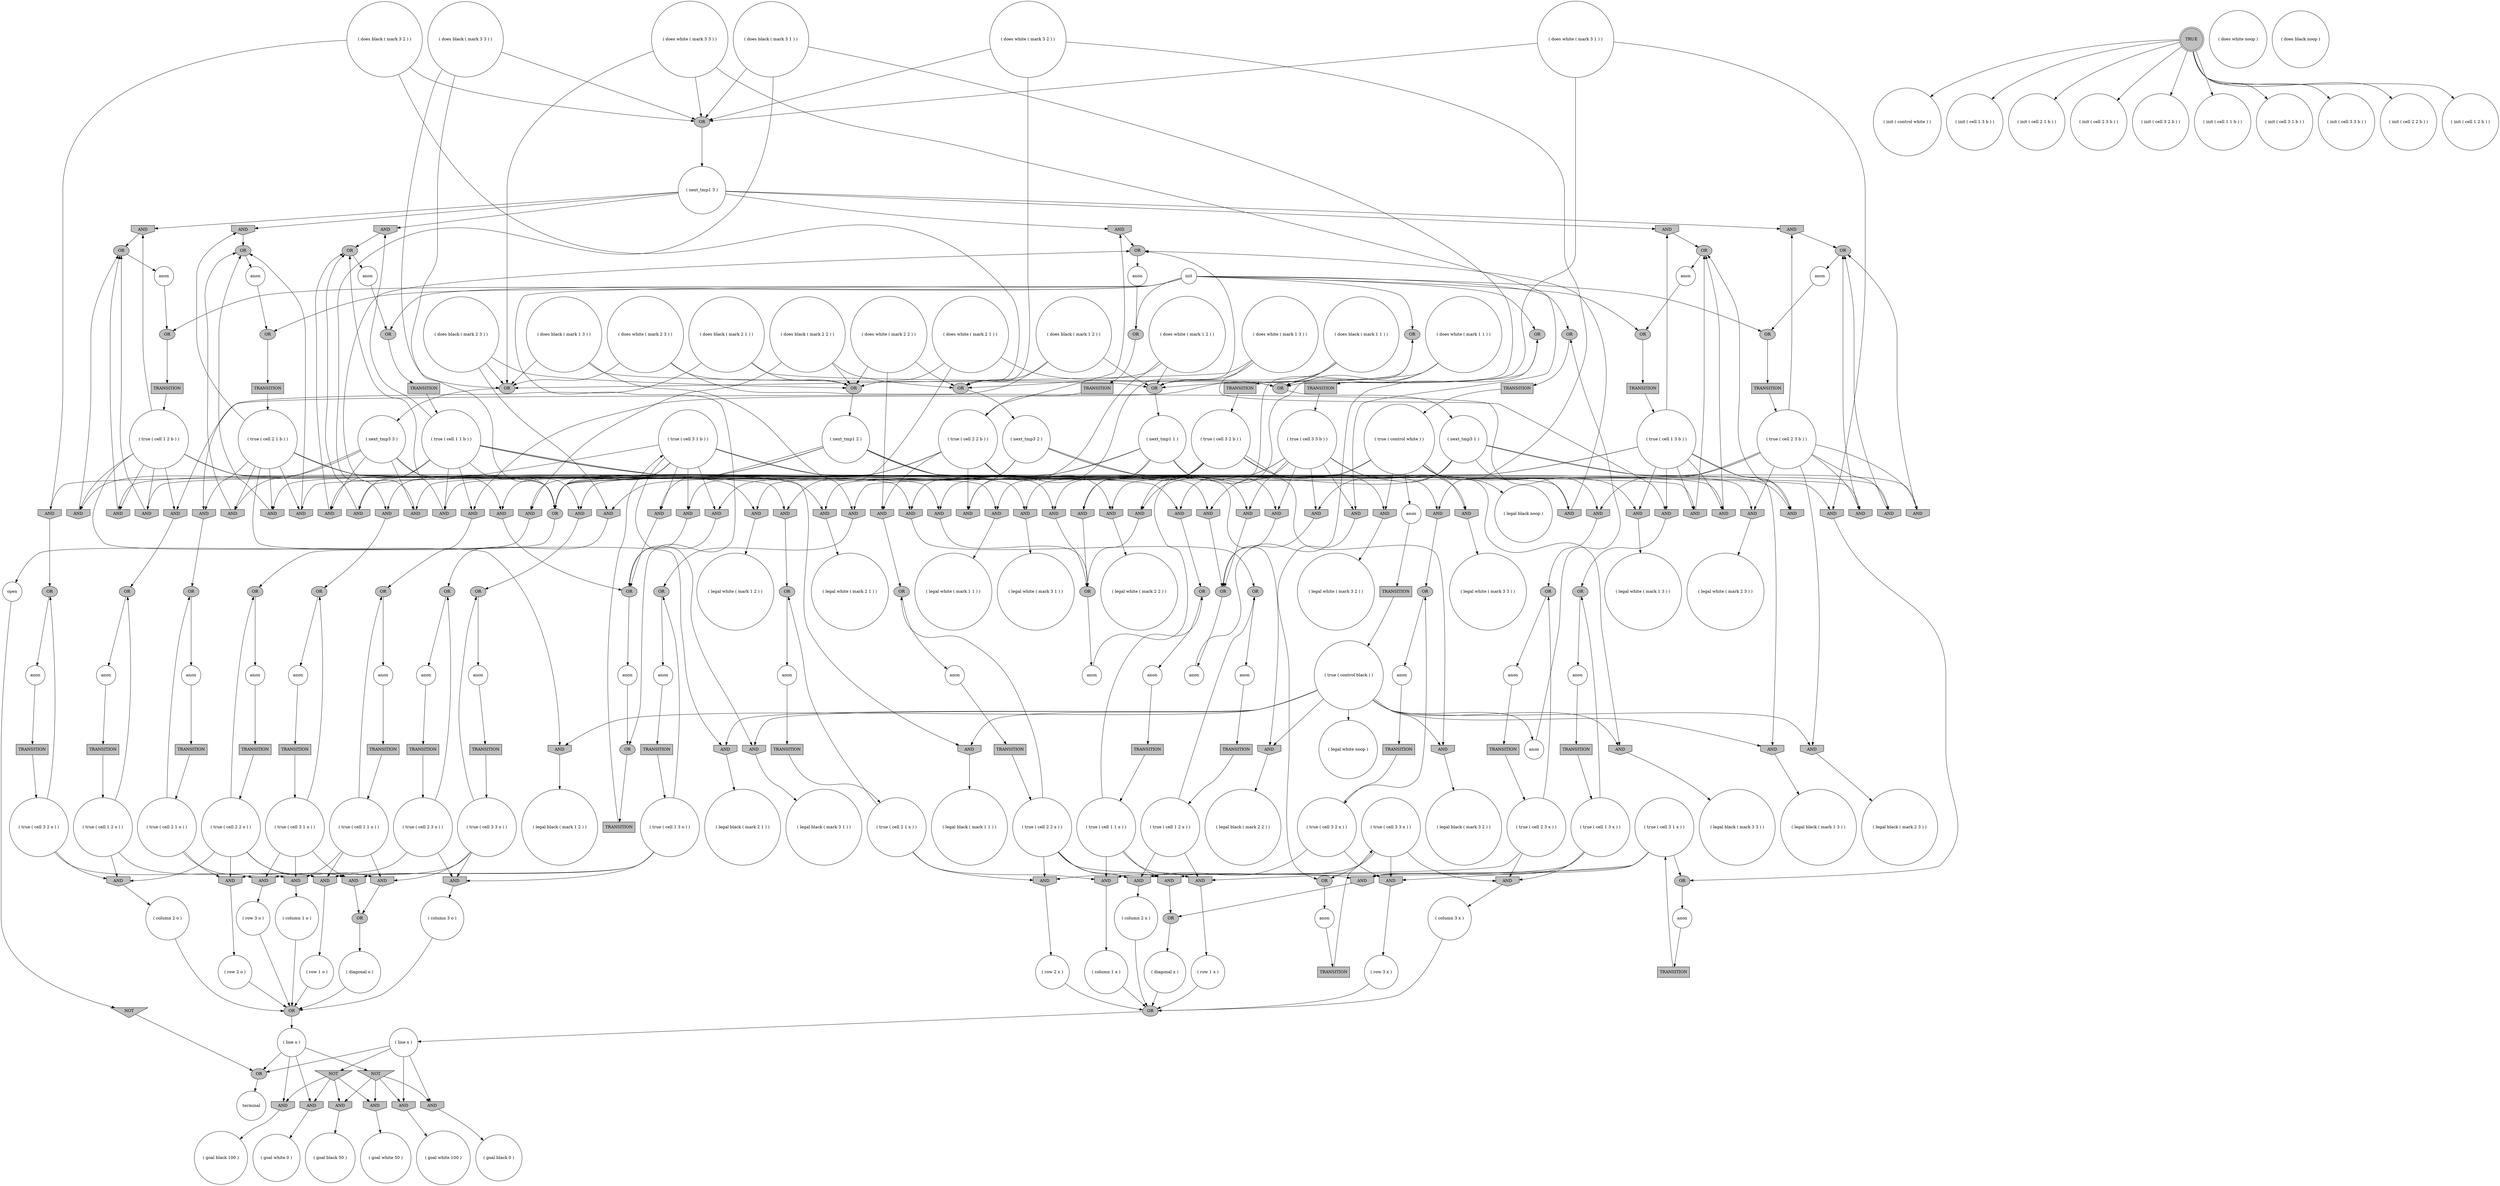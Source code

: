 digraph propNet
{
	"@7ae9c52d"[shape=ellipse, style= filled, fillcolor=grey, label="OR"]; "@7ae9c52d"->"@9904c66"; 
	"@74f8a7e0"[shape=invhouse, style= filled, fillcolor=grey, label="AND"]; "@74f8a7e0"->"@3d24069e"; 
	"@213e02ee"[shape=circle, style= filled, fillcolor=white, label="( diagonal x )"]; "@213e02ee"->"@161629a0"; 
	"@39130c7f"[shape=ellipse, style= filled, fillcolor=grey, label="OR"]; "@39130c7f"->"@1199831f"; 
	"@67741b54"[shape=circle, style= filled, fillcolor=white, label="anon"]; "@67741b54"->"@4b33d1e0"; 
	"@3f05b336"[shape=circle, style= filled, fillcolor=white, label="( true ( cell 3 3 b ) )"]; "@3f05b336"->"@58c1a471"; "@3f05b336"->"@7fb0298c"; "@3f05b336"->"@7da3d4b8"; "@3f05b336"->"@61ffd5d0"; "@3f05b336"->"@784d2e57"; "@3f05b336"->"@4c28f9f4"; "@3f05b336"->"@599545b6"; "@3f05b336"->"@23e9ee32"; "@3f05b336"->"@62bf6124"; 
	"@20a7a1a8"[shape=box, style= filled, fillcolor=grey, label="TRANSITION"]; "@20a7a1a8"->"@321125d3"; 
	"@7952a962"[shape=ellipse, style= filled, fillcolor=grey, label="OR"]; "@7952a962"->"@21ee9f28"; 
	"@5fbaadd4"[shape=invhouse, style= filled, fillcolor=grey, label="AND"]; "@5fbaadd4"->"@28e41b44"; 
	"@775da21e"[shape=circle, style= filled, fillcolor=white, label="anon"]; "@775da21e"->"@48e639eb"; 
	"@72c93cf9"[shape=ellipse, style= filled, fillcolor=grey, label="OR"]; "@72c93cf9"->"@79c23a4e"; 
	"@149dfe86"[shape=circle, style= filled, fillcolor=white, label="anon"]; "@149dfe86"->"@20a7a1a8"; 
	"@23e9ee32"[shape=invhouse, style= filled, fillcolor=grey, label="AND"]; "@23e9ee32"->"@48c8d800"; 
	"@5575ccf9"[shape=circle, style= filled, fillcolor=white, label="anon"]; "@5575ccf9"->"@742b5c2d"; 
	"@43cefb4d"[shape=ellipse, style= filled, fillcolor=grey, label="OR"]; "@43cefb4d"->"@49d49f02"; 
	"@1c99d1df"[shape=box, style= filled, fillcolor=grey, label="TRANSITION"]; "@1c99d1df"->"@4b75e66f"; 
	"@4308a2d1"[shape=invhouse, style= filled, fillcolor=grey, label="AND"]; "@4308a2d1"->"@4ecd2597"; 
	"@5caa5f6d"[shape=circle, style= filled, fillcolor=white, label="( next_tmp3 2 )"]; "@5caa5f6d"->"@7fb0298c"; "@5caa5f6d"->"@295d5fc0"; "@5caa5f6d"->"@74f8a7e0"; "@5caa5f6d"->"@56d97688"; "@5caa5f6d"->"@6b29fbf4"; "@5caa5f6d"->"@373933c8"; 
	"@3fba6481"[shape=circle, style= filled, fillcolor=white, label="anon"]; "@3fba6481"->"@5f2adaa8"; 
	"@3fc0329b"[shape=circle, style= filled, fillcolor=white, label="( true ( control black ) )"]; "@3fc0329b"->"@667a25ee"; "@3fc0329b"->"@41824a20"; "@3fc0329b"->"@1328dff1"; "@3fc0329b"->"@3f9e0d74"; "@3fc0329b"->"@467dd9f"; "@3fc0329b"->"@1996b835"; "@3fc0329b"->"@6c012b4a"; "@3fc0329b"->"@37dce58d"; "@3fc0329b"->"@fbc7abc"; "@3fc0329b"->"@2c2d89e8"; "@3fc0329b"->"@599545b6"; 
	"@2a3f0cf8"[shape=invhouse, style= filled, fillcolor=grey, label="AND"]; "@2a3f0cf8"->"@28e41b44"; 
	"@6a239d58"[shape=circle, style= filled, fillcolor=white, label="( true ( cell 2 1 x ) )"]; "@6a239d58"->"@6d2c4b09"; "@6a239d58"->"@b20ffc7"; "@6a239d58"->"@7e1073d0"; 
	"@17407dc6"[shape=invhouse, style= filled, fillcolor=grey, label="AND"]; "@17407dc6"->"@756f713f"; 
	"@355f1ca2"[shape=ellipse, style= filled, fillcolor=grey, label="OR"]; "@355f1ca2"->"@7750eb0d"; 
	"@50de1bcc"[shape=circle, style= filled, fillcolor=white, label="( true ( cell 3 3 x ) )"]; "@50de1bcc"->"@3f06f3fb"; "@50de1bcc"->"@7aacfe6b"; "@50de1bcc"->"@6ededf13"; "@50de1bcc"->"@7709d976"; 
	"@55bd6757"[shape=circle, style= filled, fillcolor=white, label="( legal white ( mark 3 2 ) )"]; 
	"@103efee1"[shape=circle, style= filled, fillcolor=white, label="( does white ( mark 3 3 ) )"]; "@103efee1"->"@355f1ca2"; "@103efee1"->"@7ae9c52d"; "@103efee1"->"@61ffd5d0"; 
	"@30477e21"[shape=circle, style= filled, fillcolor=white, label="( legal white ( mark 1 3 ) )"]; 
	"@2a148f4f"[shape=invhouse, style= filled, fillcolor=grey, label="AND"]; "@2a148f4f"->"@2888dbf4"; 
	"@1c0af206"[shape=ellipse, style= filled, fillcolor=grey, label="OR"]; "@1c0af206"->"@1297764c"; 
	"@4d620042"[shape=circle, style= filled, fillcolor=white, label="( does white ( mark 1 3 ) )"]; "@4d620042"->"@355f1ca2"; "@4d620042"->"@1dd4bfb4"; "@4d620042"->"@72c93cf9"; 
	"@747e1fd4"[shape=circle, style= filled, fillcolor=white, label="( row 2 x )"]; "@747e1fd4"->"@161629a0"; 
	"@4c28f9f4"[shape=invhouse, style= filled, fillcolor=grey, label="AND"]; "@4c28f9f4"->"@1c0af206"; 
	"@5234fc44"[shape=ellipse, style= filled, fillcolor=grey, label="OR"]; "@5234fc44"->"@149dfe86"; 
	"@5ccdbec7"[shape=ellipse, style= filled, fillcolor=grey, label="OR"]; "@5ccdbec7"->"@1c99d1df"; 
	"@22e287a8"[shape=invhouse, style= filled, fillcolor=grey, label="AND"]; "@22e287a8"->"@3e12772b"; 
	"@463e0db0"[shape=doublecircle, style= filled, fillcolor=grey, label="TRUE"]; "@463e0db0"->"@b85cfd8"; "@463e0db0"->"@6e2c2652"; "@463e0db0"->"@13f4c1d7"; "@463e0db0"->"@14880a00"; "@463e0db0"->"@17b121f4"; "@463e0db0"->"@b68031b"; "@463e0db0"->"@1c79f780"; "@463e0db0"->"@39af3006"; "@463e0db0"->"@59a3e776"; "@463e0db0"->"@29e2147d"; 
	"@e9231b9"[shape=circle, style= filled, fillcolor=white, label="( legal black ( mark 1 1 ) )"]; 
	"@37c2c7e2"[shape=circle, style= filled, fillcolor=white, label="( does white ( mark 2 3 ) )"]; "@37c2c7e2"->"@355f1ca2"; "@37c2c7e2"->"@353838f7"; "@37c2c7e2"->"@6087c171"; 
	"@6e32684e"[shape=ellipse, style= filled, fillcolor=grey, label="OR"]; "@6e32684e"->"@2f5e1167"; 
	"@1d9f77c4"[shape=circle, style= filled, fillcolor=white, label="( true ( cell 1 2 o ) )"]; "@1d9f77c4"->"@1d10729"; "@1d9f77c4"->"@975ef06"; "@1d9f77c4"->"@243e9ccb"; 
	"@58a1c384"[shape=invhouse, style= filled, fillcolor=grey, label="AND"]; "@58a1c384"->"@1f96444d"; 
	"@2f5a497"[shape=invhouse, style= filled, fillcolor=grey, label="AND"]; "@2f5a497"->"@103c211e"; 
	"@72ecee58"[shape=circle, style= filled, fillcolor=white, label="( true ( cell 3 1 x ) )"]; "@72ecee58"->"@7aacfe6b"; "@72ecee58"->"@12ce9896"; "@72ecee58"->"@39130c7f"; "@72ecee58"->"@7e1073d0"; 
	"@2888dbf4"[shape=ellipse, style= filled, fillcolor=grey, label="OR"]; "@2888dbf4"->"@312084f6"; 
	"@5cf3e414"[shape=circle, style= filled, fillcolor=white, label="( does white ( mark 1 2 ) )"]; "@5cf3e414"->"@5a59cdcd"; "@5cf3e414"->"@1d8268bd"; "@5cf3e414"->"@72c93cf9"; 
	"@22ecdc51"[shape=box, style= filled, fillcolor=grey, label="TRANSITION"]; "@22ecdc51"->"@27a40f08"; 
	"@169cf40e"[shape=circle, style= filled, fillcolor=white, label="anon"]; "@169cf40e"->"@6de48df2"; 
	"@1aeb4421"[shape=circle, style= filled, fillcolor=white, label="anon"]; "@1aeb4421"->"@412205c0"; 
	"@88dfd83"[shape=circle, style= filled, fillcolor=white, label="( legal white ( mark 2 2 ) )"]; 
	"@60cf242c"[shape=invhouse, style= filled, fillcolor=grey, label="AND"]; "@60cf242c"->"@35d4a09b"; 
	"@3f06f3fb"[shape=invhouse, style= filled, fillcolor=grey, label="AND"]; "@3f06f3fb"->"@5b4b206d"; 
	"@1f96444d"[shape=circle, style= filled, fillcolor=white, label="( legal white ( mark 2 1 ) )"]; 
	"@3d9a4a3d"[shape=invhouse, style= filled, fillcolor=grey, label="AND"]; "@3d9a4a3d"->"@4481149f"; 
	"@57a32cb5"[shape=invhouse, style= filled, fillcolor=grey, label="AND"]; "@57a32cb5"->"@103c211e"; 
	"@14866d46"[shape=invhouse, style= filled, fillcolor=grey, label="AND"]; "@14866d46"->"@11e26eac"; 
	"@2cf4e53d"[shape=ellipse, style= filled, fillcolor=grey, label="OR"]; "@2cf4e53d"->"@aff2266"; 
	"@6ed1195a"[shape=circle, style= filled, fillcolor=white, label="( line o )"]; "@6ed1195a"->"@17ccdd09"; "@6ed1195a"->"@417b51d9"; "@6ed1195a"->"@5130f58e"; "@6ed1195a"->"@61773723"; 
	"@7c5c5601"[shape=circle, style= filled, fillcolor=white, label="( does black ( mark 1 1 ) )"]; "@7c5c5601"->"@6177dfad"; "@7c5c5601"->"@59dffd07"; "@7c5c5601"->"@72c93cf9"; 
	"@f0d06c9"[shape=ellipse, style= filled, fillcolor=grey, label="OR"]; "@f0d06c9"->"@36a19624"; 
	"@6087c171"[shape=ellipse, style= filled, fillcolor=grey, label="OR"]; "@6087c171"->"@70ad1339"; 
	"@5130f58e"[shape=ellipse, style= filled, fillcolor=grey, label="OR"]; "@5130f58e"->"@65496746"; 
	"@37176bc4"[shape=circle, style= filled, fillcolor=white, label="( legal black ( mark 2 3 ) )"]; 
	"@11e26eac"[shape=circle, style= filled, fillcolor=white, label="( legal white ( mark 3 1 ) )"]; 
	"@61773723"[shape=invhouse, style= filled, fillcolor=grey, label="AND"]; "@61773723"->"@3ce85c92"; 
	"@751e342e"[shape=circle, style= filled, fillcolor=white, label="( true ( cell 2 1 o ) )"]; "@751e342e"->"@22e287a8"; "@751e342e"->"@10b119fd"; "@751e342e"->"@300283d9"; 
	"@558b3184"[shape=invhouse, style= filled, fillcolor=grey, label="AND"]; "@558b3184"->"@4ecd2597"; 
	"@61e434b9"[shape=circle, style= filled, fillcolor=white, label="( does black ( mark 3 3 ) )"]; "@61e434b9"->"@355f1ca2"; "@61e434b9"->"@7ae9c52d"; "@61e434b9"->"@62bf6124"; 
	"@742b5c2d"[shape=box, style= filled, fillcolor=grey, label="TRANSITION"]; "@742b5c2d"->"@34753fe1"; 
	"@353838f7"[shape=invhouse, style= filled, fillcolor=grey, label="AND"]; "@353838f7"->"@5c4e4be3"; 
	"@4b75e66f"[shape=circle, style= filled, fillcolor=white, label="( true ( cell 3 2 b ) )"]; "@4b75e66f"->"@1328dff1"; "@4b75e66f"->"@765cf09"; "@4b75e66f"->"@44696349"; "@4b75e66f"->"@2a148f4f"; "@4b75e66f"->"@784d2e57"; "@4b75e66f"->"@47c3b391"; "@4b75e66f"->"@4d6c355"; "@4b75e66f"->"@17407dc6"; "@4b75e66f"->"@3e357bf9"; 
	"@2ad6fc23"[shape=circle, style= filled, fillcolor=white, label="anon"]; "@2ad6fc23"->"@58526b3f"; 
	"@52b7c548"[shape=circle, style= filled, fillcolor=white, label="( true ( cell 1 3 o ) )"]; "@52b7c548"->"@30d60b23"; "@52b7c548"->"@1d10729"; "@52b7c548"->"@2bba47ad"; "@52b7c548"->"@16d1ba70"; 
	"@73b5c648"[shape=box, style= filled, fillcolor=grey, label="TRANSITION"]; "@73b5c648"->"@50de1bcc"; 
	"@5cdc09e9"[shape=box, style= filled, fillcolor=grey, label="TRANSITION"]; "@5cdc09e9"->"@40209d60"; 
	"@23271ac4"[shape=circle, style= filled, fillcolor=white, label="anon"]; "@23271ac4"->"@2a610a39"; 
	"@7eb92bf5"[shape=circle, style= filled, fillcolor=white, label="( legal black ( mark 3 3 ) )"]; 
	"@79756280"[shape=circle, style= filled, fillcolor=white, label="( legal black ( mark 2 1 ) )"]; 
	"@193cd8e1"[shape=circle, style= filled, fillcolor=white, label="( true ( cell 1 2 b ) )"]; "@193cd8e1"->"@5a59cdcd"; "@193cd8e1"->"@4308a2d1"; "@193cd8e1"->"@558b3184"; "@193cd8e1"->"@2e40ce8c"; "@193cd8e1"->"@438be669"; "@193cd8e1"->"@3f9e0d74"; "@193cd8e1"->"@784d2e57"; "@193cd8e1"->"@1c75ecf6"; "@193cd8e1"->"@3a4d72ef"; 
	"@2a979091"[shape=invhouse, style= filled, fillcolor=grey, label="AND"]; "@2a979091"->"@59f7843"; 
	"@aa7e604"[shape=circle, style= filled, fillcolor=white, label="anon"]; "@aa7e604"->"@2a883181"; 
	"@614e1eac"[shape=circle, style= filled, fillcolor=white, label="( row 1 o )"]; "@614e1eac"->"@1ef32c0d"; 
	"@1996b835"[shape=invhouse, style= filled, fillcolor=grey, label="AND"]; "@1996b835"->"@695f648e"; 
	"@784d2e57"[shape=ellipse, style= filled, fillcolor=grey, label="OR"]; "@784d2e57"->"@131d8f75"; 
	"@6a079142"[shape=circle, style= filled, fillcolor=white, label="anon"]; "@6a079142"->"@73b5c648"; 
	"@347564cc"[shape=circle, style= filled, fillcolor=white, label="( legal black ( mark 3 1 ) )"]; 
	"@17b121f4"[shape=circle, style= filled, fillcolor=white, label="( init ( cell 3 2 b ) )"]; 
	"@14ee1613"[shape=ellipse, style= filled, fillcolor=grey, label="OR"]; "@14ee1613"->"@1aeb4421"; 
	"@7aacfe6b"[shape=invhouse, style= filled, fillcolor=grey, label="AND"]; "@7aacfe6b"->"@721d399c"; 
	"@6de48df2"[shape=box, style= filled, fillcolor=grey, label="TRANSITION"]; "@6de48df2"->"@59ae5a16"; 
	"@35d4a09b"[shape=ellipse, style= filled, fillcolor=grey, label="OR"]; "@35d4a09b"->"@1a7c3bb9"; 
	"@61d79c8c"[shape=invhouse, style= filled, fillcolor=grey, label="AND"]; "@61d79c8c"->"@4a15252a"; 
	"@6c012b4a"[shape=invhouse, style= filled, fillcolor=grey, label="AND"]; "@6c012b4a"->"@347564cc"; 
	"@fbc7abc"[shape=invhouse, style= filled, fillcolor=grey, label="AND"]; "@fbc7abc"->"@e9231b9"; 
	"@35dd051f"[shape=circle, style= filled, fillcolor=white, label="( legal black noop )"]; 
	"@1c75ecf6"[shape=invhouse, style= filled, fillcolor=grey, label="AND"]; "@1c75ecf6"->"@5fc12113"; 
	"@28139cd0"[shape=circle, style= filled, fillcolor=white, label="( does black ( mark 2 3 ) )"]; "@28139cd0"->"@355f1ca2"; "@28139cd0"->"@6087c171"; "@28139cd0"->"@b2c3979"; 
	"@b85cfd8"[shape=circle, style= filled, fillcolor=white, label="( init ( control white ) )"]; 
	"@56ccaefe"[shape=circle, style= filled, fillcolor=white, label="( legal black ( mark 3 2 ) )"]; 
	"@2bba47ad"[shape=invhouse, style= filled, fillcolor=grey, label="AND"]; "@2bba47ad"->"@6e32684e"; 
	"@1c79f780"[shape=circle, style= filled, fillcolor=white, label="( init ( cell 3 1 b ) )"]; 
	"@721d399c"[shape=circle, style= filled, fillcolor=white, label="( row 3 x )"]; "@721d399c"->"@161629a0"; 
	"@28e3aa36"[shape=circle, style= filled, fillcolor=white, label="( true ( control white ) )"]; "@28e3aa36"->"@7ef3de76"; "@28e3aa36"->"@175f48f8"; "@28e3aa36"->"@14866d46"; "@28e3aa36"->"@2ad6fc23"; "@28e3aa36"->"@61d79c8c"; "@28e3aa36"->"@56cfec7c"; "@28e3aa36"->"@58a1c384"; "@28e3aa36"->"@35dd051f"; "@28e3aa36"->"@1c75ecf6"; "@28e3aa36"->"@23e9ee32"; "@28e3aa36"->"@3e357bf9"; 
	"@39af3006"[shape=circle, style= filled, fillcolor=white, label="( init ( cell 3 3 b ) )"]; 
	"@74e07abd"[shape=circle, style= filled, fillcolor=white, label="( column 3 o )"]; "@74e07abd"->"@1ef32c0d"; 
	"@79c23a4e"[shape=circle, style= filled, fillcolor=white, label="( next_tmp1 1 )"]; "@79c23a4e"->"@28ebad43"; "@79c23a4e"->"@57a32cb5"; "@79c23a4e"->"@5fbaadd4"; "@79c23a4e"->"@47c3b391"; "@79c23a4e"->"@7727d0c5"; "@79c23a4e"->"@4c28f9f4"; 
	"@b2c3979"[shape=invhouse, style= filled, fillcolor=grey, label="AND"]; "@b2c3979"->"@661c71d6"; 
	"@62bf6124"[shape=invhouse, style= filled, fillcolor=grey, label="AND"]; "@62bf6124"->"@124789a2"; 
	"@27a40f08"[shape=circle, style= filled, fillcolor=white, label="( true ( cell 2 3 x ) )"]; "@27a40f08"->"@6d2c4b09"; "@27a40f08"->"@5c4e4be3"; "@27a40f08"->"@7709d976"; 
	"@617c0410"[shape=circle, style= filled, fillcolor=white, label="( true ( cell 1 1 x ) )"]; "@617c0410"->"@3f06f3fb"; "@617c0410"->"@3d9a4a3d"; "@617c0410"->"@624cdc33"; "@617c0410"->"@7e1073d0"; 
	"@2e40ce8c"[shape=invhouse, style= filled, fillcolor=grey, label="AND"]; "@2e40ce8c"->"@4ecd2597"; 
	"@3ee53dae"[shape=circle, style= filled, fillcolor=white, label="( does black ( mark 2 2 ) )"]; "@3ee53dae"->"@1d8268bd"; "@3ee53dae"->"@6087c171"; "@3ee53dae"->"@2d0a36fc"; 
	"@59ae5a16"[shape=circle, style= filled, fillcolor=white, label="( true ( cell 3 3 o ) )"]; "@59ae5a16"->"@30d60b23"; "@59ae5a16"->"@12c25480"; "@59ae5a16"->"@124789a2"; "@59ae5a16"->"@62e13f84"; 
	"@49d49f02"[shape=circle, style= filled, fillcolor=white, label="anon"]; "@49d49f02"->"@f4870e6"; 
	"@65496746"[shape=circle, style= filled, fillcolor=white, label="terminal"]; 
	"@444760c4"[shape=invhouse, style= filled, fillcolor=grey, label="AND"]; "@444760c4"->"@b20ffc7"; 
	"@51ac13bc"[shape=invhouse, style= filled, fillcolor=grey, label="AND"]; "@51ac13bc"->"@103c211e"; 
	"@56cfec7c"[shape=invhouse, style= filled, fillcolor=grey, label="AND"]; "@56cfec7c"->"@4c89512"; 
	"@34753fe1"[shape=circle, style= filled, fillcolor=white, label="( true ( cell 2 3 o ) )"]; "@34753fe1"->"@30d60b23"; "@34753fe1"->"@22e287a8"; "@34753fe1"->"@661c71d6"; 
	"@7178b9e6"[shape=ellipse, style= filled, fillcolor=grey, label="OR"]; "@7178b9e6"->"@536a21f7"; 
	"@5fc12113"[shape=circle, style= filled, fillcolor=white, label="( legal white ( mark 1 2 ) )"]; 
	"@4b33d1e0"[shape=box, style= filled, fillcolor=grey, label="TRANSITION"]; "@4b33d1e0"->"@e37f149"; 
	"@701fa10f"[shape=invtriangle, style= filled, fillcolor=grey, label="NOT"]; "@701fa10f"->"@17ccdd09"; "@701fa10f"->"@2a979091"; "@701fa10f"->"@2c87194b"; "@701fa10f"->"@61773723"; 
	"@4df94bac"[shape=ellipse, style= filled, fillcolor=grey, label="OR"]; "@4df94bac"->"@29d73132"; 
	"@16d1ba70"[shape=ellipse, style= filled, fillcolor=grey, label="OR"]; "@16d1ba70"->"@23271ac4"; 
	"@624cdc33"[shape=ellipse, style= filled, fillcolor=grey, label="OR"]; "@624cdc33"->"@240ccab0"; 
	"@6bebb27c"[shape=circle, style= filled, fillcolor=white, label="( does black ( mark 3 2 ) )"]; "@6bebb27c"->"@1d8268bd"; "@6bebb27c"->"@7ae9c52d"; "@6bebb27c"->"@4d6c355"; 
	"@1a5acebb"[shape=ellipse, style= filled, fillcolor=grey, label="OR"]; "@1a5acebb"->"@3fba6481"; 
	"@5cec13e0"[shape=ellipse, style= filled, fillcolor=grey, label="OR"]; "@5cec13e0"->"@5cdc09e9"; 
	"@6c745bc0"[shape=box, style= filled, fillcolor=grey, label="TRANSITION"]; "@6c745bc0"->"@193cd8e1"; 
	"@756f713f"[shape=ellipse, style= filled, fillcolor=grey, label="OR"]; "@756f713f"->"@67741b54"; 
	"@2e498b1"[shape=box, style= filled, fillcolor=grey, label="TRANSITION"]; "@2e498b1"->"@14eee870"; 
	"@417b51d9"[shape=invtriangle, style= filled, fillcolor=grey, label="NOT"]; "@417b51d9"->"@2a979091"; "@417b51d9"->"@73a9f25"; "@417b51d9"->"@2c87194b"; "@417b51d9"->"@5e402d95"; 
	"@15e426ac"[shape=circle, style= filled, fillcolor=white, label="( column 1 o )"]; "@15e426ac"->"@1ef32c0d"; 
	"@82e8e6e"[shape=circle, style= filled, fillcolor=white, label="anon"]; "@82e8e6e"->"@20387dd7"; 
	"@7727d0c5"[shape=invhouse, style= filled, fillcolor=grey, label="AND"]; "@7727d0c5"->"@2613622c"; 
	"@4c261e41"[shape=circle, style= filled, fillcolor=white, label="( legal black ( mark 1 3 ) )"]; 
	"@667a25ee"[shape=invhouse, style= filled, fillcolor=grey, label="AND"]; "@667a25ee"->"@37176bc4"; 
	"@12c25480"[shape=invhouse, style= filled, fillcolor=grey, label="AND"]; "@12c25480"->"@287cbb10"; 
	"@14eee870"[shape=circle, style= filled, fillcolor=white, label="( true ( cell 2 2 x ) )"]; "@14eee870"->"@6d2c4b09"; "@14eee870"->"@3f06f3fb"; "@14eee870"->"@12ce9896"; "@14eee870"->"@4bc5e055"; "@14eee870"->"@6fc88819"; 
	"@1312f348"[shape=box, style= filled, fillcolor=grey, label="TRANSITION"]; "@1312f348"->"@3f05b336"; 
	"@21ee9f28"[shape=circle, style= filled, fillcolor=white, label="anon"]; "@21ee9f28"->"@3717efb2"; 
	"@4ecd2597"[shape=ellipse, style= filled, fillcolor=grey, label="OR"]; "@4ecd2597"->"@7e5f04eb"; 
	"@906d2b4"[shape=circle, style= filled, fillcolor=white, label="( line x )"]; "@906d2b4"->"@701fa10f"; "@906d2b4"->"@73a9f25"; "@906d2b4"->"@5130f58e"; "@906d2b4"->"@5e402d95"; 
	"@412205c0"[shape=box, style= filled, fillcolor=grey, label="TRANSITION"]; "@412205c0"->"@506ff40d"; 
	"@757661a1"[shape=circle, style= filled, fillcolor=white, label="( true ( cell 2 3 b ) )"]; "@757661a1"->"@667a25ee"; "@757661a1"->"@57a32cb5"; "@757661a1"->"@353838f7"; "@757661a1"->"@295d5fc0"; "@757661a1"->"@51ac13bc"; "@757661a1"->"@2f5a497"; "@757661a1"->"@56cfec7c"; "@757661a1"->"@784d2e57"; "@757661a1"->"@b2c3979"; 
	"@62e13f84"[shape=invhouse, style= filled, fillcolor=grey, label="AND"]; "@62e13f84"->"@6e32684e"; 
	"@5d662d57"[shape=box, style= filled, fillcolor=grey, label="TRANSITION"]; "@5d662d57"->"@1628d678"; 
	"@58526b3f"[shape=box, style= filled, fillcolor=grey, label="TRANSITION"]; "@58526b3f"->"@3fc0329b"; 
	"@aff2266"[shape=box, style= filled, fillcolor=grey, label="TRANSITION"]; "@aff2266"->"@757661a1"; 
	"@438be669"[shape=invhouse, style= filled, fillcolor=grey, label="AND"]; "@438be669"->"@4ecd2597"; 
	"@21ff5bf1"[shape=invhouse, style= filled, fillcolor=grey, label="AND"]; "@21ff5bf1"->"@3d24069e"; 
	"@47c3b391"[shape=invhouse, style= filled, fillcolor=grey, label="AND"]; "@47c3b391"->"@2888dbf4"; 
	"@4ab0c9f0"[shape=box, style= filled, fillcolor=grey, label="TRANSITION"]; "@4ab0c9f0"->"@3ca5953"; 
	"@10b119fd"[shape=ellipse, style= filled, fillcolor=grey, label="OR"]; "@10b119fd"->"@5b21399a"; 
	"@28898ae0"[shape=invhouse, style= filled, fillcolor=grey, label="AND"]; "@28898ae0"->"@2613622c"; 
	"@2bd0f497"[shape=circle, style= filled, fillcolor=white, label="( does white ( mark 1 1 ) )"]; "@2bd0f497"->"@6177dfad"; "@2bd0f497"->"@361b589d"; "@2bd0f497"->"@72c93cf9"; 
	"@32fcd3ee"[shape=circle, style= filled, fillcolor=white, label="( does white ( mark 2 1 ) )"]; "@32fcd3ee"->"@6177dfad"; "@32fcd3ee"->"@444760c4"; "@32fcd3ee"->"@6087c171"; 
	"@720ecf9f"[shape=box, style= filled, fillcolor=grey, label="TRANSITION"]; "@720ecf9f"->"@4233dc74"; 
	"@22e4c071"[shape=circle, style= filled, fillcolor=white, label="( column 1 x )"]; "@22e4c071"->"@161629a0"; 
	"@243e9ccb"[shape=ellipse, style= filled, fillcolor=grey, label="OR"]; "@243e9ccb"->"@aa7e604"; 
	"@2d0a36fc"[shape=invhouse, style= filled, fillcolor=grey, label="AND"]; "@2d0a36fc"->"@4df94bac"; 
	"@9904c66"[shape=circle, style= filled, fillcolor=white, label="( next_tmp1 3 )"]; "@9904c66"->"@558b3184"; "@9904c66"->"@60cf242c"; "@9904c66"->"@c0b77a6"; "@9904c66"->"@37e02b65"; "@9904c66"->"@2f5a497"; "@9904c66"->"@1ce9293d"; 
	"@1199831f"[shape=circle, style= filled, fillcolor=white, label="anon"]; "@1199831f"->"@3823433b"; 
	"@30d60b23"[shape=invhouse, style= filled, fillcolor=grey, label="AND"]; "@30d60b23"->"@74e07abd"; 
	"@77ae5cdb"[shape=box, style= filled, fillcolor=grey, label="TRANSITION"]; "@77ae5cdb"->"@69d4c138"; 
	"@b68031b"[shape=circle, style= filled, fillcolor=white, label="( init ( cell 1 1 b ) )"]; 
	"@432e22a6"[shape=circle, style= filled, fillcolor=white, label="( legal black ( mark 1 2 ) )"]; 
	"@131d8f75"[shape=circle, style= filled, fillcolor=white, label="open"]; "@131d8f75"->"@4e1bd77f"; 
	"@3823433b"[shape=box, style= filled, fillcolor=grey, label="TRANSITION"]; "@3823433b"->"@72ecee58"; 
	"@3fc12084"[shape=circle, style= filled, fillcolor=white, label="( goal black 0 )"]; 
	"@28ebad43"[shape=invhouse, style= filled, fillcolor=grey, label="AND"]; "@28ebad43"->"@3d24069e"; 
	"@2a883181"[shape=box, style= filled, fillcolor=grey, label="TRANSITION"]; "@2a883181"->"@1d9f77c4"; 
	"@467dd9f"[shape=circle, style= filled, fillcolor=white, label="anon"]; "@467dd9f"->"@f0d06c9"; 
	"@4233dc74"[shape=circle, style= filled, fillcolor=white, label="( true ( cell 3 1 b ) )"]; "@4233dc74"->"@28ebad43"; "@4233dc74"->"@69c5c03f"; "@4233dc74"->"@21ff5bf1"; "@4233dc74"->"@14866d46"; "@4233dc74"->"@74f8a7e0"; "@4233dc74"->"@6c012b4a"; "@4233dc74"->"@2e352f85"; "@4233dc74"->"@784d2e57"; "@4233dc74"->"@7d903ca5"; 
	"@5e402d95"[shape=invhouse, style= filled, fillcolor=grey, label="AND"]; "@5e402d95"->"@3fc12084"; 
	"@1ef92465"[shape=circle, style= filled, fillcolor=white, label="( true ( cell 3 1 o ) )"]; "@1ef92465"->"@15d7811d"; "@1ef92465"->"@12c25480"; "@1ef92465"->"@2bba47ad"; "@1ef92465"->"@300283d9"; 
	"@6f8786da"[shape=invhouse, style= filled, fillcolor=grey, label="AND"]; "@6f8786da"->"@2613622c"; 
	"@7709d976"[shape=invhouse, style= filled, fillcolor=grey, label="AND"]; "@7709d976"->"@1fffc2f2"; 
	"@70ad1339"[shape=circle, style= filled, fillcolor=white, label="( next_tmp1 2 )"]; "@70ad1339"->"@2e40ce8c"; "@70ad1339"->"@44696349"; "@70ad1339"->"@21ff5bf1"; "@70ad1339"->"@7da3d4b8"; "@70ad1339"->"@607d7f4d"; "@70ad1339"->"@3adfd61b"; 
	"@1d8268bd"[shape=ellipse, style= filled, fillcolor=grey, label="OR"]; "@1d8268bd"->"@5caa5f6d"; 
	"@1a54605"[shape=invhouse, style= filled, fillcolor=grey, label="AND"]; "@1a54605"->"@35d4a09b"; 
	"@b20ffc7"[shape=ellipse, style= filled, fillcolor=grey, label="OR"]; "@b20ffc7"->"@23786786"; 
	"@2a610a39"[shape=box, style= filled, fillcolor=grey, label="TRANSITION"]; "@2a610a39"->"@52b7c548"; 
	"@6ededf13"[shape=ellipse, style= filled, fillcolor=grey, label="OR"]; "@6ededf13"->"@6a079142"; 
	"@1a7c3bb9"[shape=circle, style= filled, fillcolor=white, label="anon"]; "@1a7c3bb9"->"@47a82a6a"; 
	"@661c71d6"[shape=ellipse, style= filled, fillcolor=grey, label="OR"]; "@661c71d6"->"@5575ccf9"; 
	"@3adfd61b"[shape=invhouse, style= filled, fillcolor=grey, label="AND"]; "@3adfd61b"->"@43cefb4d"; 
	"@1fffc2f2"[shape=circle, style= filled, fillcolor=white, label="( column 3 x )"]; "@1fffc2f2"->"@161629a0"; 
	"@2e352f85"[shape=invhouse, style= filled, fillcolor=grey, label="AND"]; "@2e352f85"->"@39130c7f"; 
	"@1dc01585"[shape=circle, style= filled, fillcolor=white, label="( goal white 50 )"]; 
	"@1297764c"[shape=circle, style= filled, fillcolor=white, label="anon"]; "@1297764c"->"@a34c846"; 
	"@7e1073d0"[shape=invhouse, style= filled, fillcolor=grey, label="AND"]; "@7e1073d0"->"@22e4c071"; 
	"@48e639eb"[shape=box, style= filled, fillcolor=grey, label="TRANSITION"]; "@48e639eb"->"@1ef92465"; 
	"@15d7811d"[shape=ellipse, style= filled, fillcolor=grey, label="OR"]; "@15d7811d"->"@775da21e"; 
	"@1328dff1"[shape=invhouse, style= filled, fillcolor=grey, label="AND"]; "@1328dff1"->"@56ccaefe"; 
	"@7e5f04eb"[shape=circle, style= filled, fillcolor=white, label="anon"]; "@7e5f04eb"->"@479ab60"; 
	"@36a19624"[shape=box, style= filled, fillcolor=grey, label="TRANSITION"]; "@36a19624"->"@28e3aa36"; 
	"@3ca5953"[shape=circle, style= filled, fillcolor=white, label="( true ( cell 2 2 o ) )"]; "@3ca5953"->"@975ef06"; "@3ca5953"->"@22e287a8"; "@3ca5953"->"@2bba47ad"; "@3ca5953"->"@4df94bac"; "@3ca5953"->"@62e13f84"; 
	"@3717efb2"[shape=box, style= filled, fillcolor=grey, label="TRANSITION"]; "@3717efb2"->"@565f5aa4"; 
	"@599545b6"[shape=invhouse, style= filled, fillcolor=grey, label="AND"]; "@599545b6"->"@7eb92bf5"; 
	"@5b4b206d"[shape=ellipse, style= filled, fillcolor=grey, label="OR"]; "@5b4b206d"->"@213e02ee"; 
	"@29e2147d"[shape=circle, style= filled, fillcolor=white, label="( init ( cell 1 2 b ) )"]; 
	"@70c8244d"[shape=invhouse, style= filled, fillcolor=grey, label="AND"]; "@70c8244d"->"@16d1ba70"; 
	"@536a21f7"[shape=box, style= filled, fillcolor=grey, label="TRANSITION"]; "@536a21f7"->"@1dc94490"; 
	"@58c1a471"[shape=invhouse, style= filled, fillcolor=grey, label="AND"]; "@58c1a471"->"@1c0af206"; 
	"@506ff40d"[shape=circle, style= filled, fillcolor=white, label="( true ( cell 3 2 o ) )"]; "@506ff40d"->"@12c25480"; "@506ff40d"->"@975ef06"; "@506ff40d"->"@14ee1613"; 
	"@4e1bd77f"[shape=invtriangle, style= filled, fillcolor=grey, label="NOT"]; "@4e1bd77f"->"@5130f58e"; 
	"@6ab3b320"[shape=invhouse, style= filled, fillcolor=grey, label="AND"]; "@6ab3b320"->"@10b119fd"; 
	"@76797c67"[shape=box, style= filled, fillcolor=grey, label="TRANSITION"]; "@76797c67"->"@751e342e"; 
	"@124789a2"[shape=ellipse, style= filled, fillcolor=grey, label="OR"]; "@124789a2"->"@169cf40e"; 
	"@61ffd5d0"[shape=invhouse, style= filled, fillcolor=grey, label="AND"]; "@61ffd5d0"->"@6ededf13"; 
	"@2c87194b"[shape=invhouse, style= filled, fillcolor=grey, label="AND"]; "@2c87194b"->"@1dc01585"; 
	"@12ce9896"[shape=invhouse, style= filled, fillcolor=grey, label="AND"]; "@12ce9896"->"@5b4b206d"; 
	"@29d73132"[shape=circle, style= filled, fillcolor=white, label="anon"]; "@29d73132"->"@4ab0c9f0"; 
	"@28aff069"[shape=invhouse, style= filled, fillcolor=grey, label="AND"]; "@28aff069"->"@43cefb4d"; 
	"@3a4d72ef"[shape=invhouse, style= filled, fillcolor=grey, label="AND"]; "@3a4d72ef"->"@243e9ccb"; 
	"@2613622c"[shape=ellipse, style= filled, fillcolor=grey, label="OR"]; "@2613622c"->"@42924a3b"; 
	"@20387dd7"[shape=ellipse, style= filled, fillcolor=grey, label="OR"]; "@20387dd7"->"@720ecf9f"; 
	"@47a82a6a"[shape=ellipse, style= filled, fillcolor=grey, label="OR"]; "@47a82a6a"->"@77ae5cdb"; 
	"@5ba240e5"[shape=circle, style= filled, fillcolor=white, label="anon"]; "@5ba240e5"->"@2cf4e53d"; 
	"@14880a00"[shape=circle, style= filled, fillcolor=white, label="( init ( cell 2 3 b ) )"]; 
	"@5f2adaa8"[shape=box, style= filled, fillcolor=grey, label="TRANSITION"]; "@5f2adaa8"->"@3983a97f"; 
	"@2c72e086"[shape=circle, style= filled, fillcolor=white, label="( column 2 x )"]; "@2c72e086"->"@161629a0"; 
	"@63b5c657"[shape=invhouse, style= filled, fillcolor=grey, label="AND"]; "@63b5c657"->"@4bc5e055"; 
	"@1dc94490"[shape=circle, style= filled, fillcolor=white, label="( true ( cell 2 2 b ) )"]; "@1dc94490"->"@37e02b65"; "@1dc94490"->"@63b5c657"; "@1dc94490"->"@175f48f8"; "@1dc94490"->"@1996b835"; "@1dc94490"->"@784d2e57"; "@1dc94490"->"@7727d0c5"; "@1dc94490"->"@28898ae0"; "@1dc94490"->"@2d0a36fc"; "@1dc94490"->"@6f8786da"; 
	"@1ef32c0d"[shape=ellipse, style= filled, fillcolor=grey, label="OR"]; "@1ef32c0d"->"@6ed1195a"; 
	"@5c4e4be3"[shape=ellipse, style= filled, fillcolor=grey, label="OR"]; "@5c4e4be3"->"@1858536d"; 
	"@695f648e"[shape=circle, style= filled, fillcolor=white, label="( legal black ( mark 2 2 ) )"]; 
	"@7fb0298c"[shape=invhouse, style= filled, fillcolor=grey, label="AND"]; "@7fb0298c"->"@1c0af206"; 
	"@349add3e"[shape=circle, style= filled, fillcolor=white, label="( does white ( mark 3 1 ) )"]; "@349add3e"->"@7ae9c52d"; "@349add3e"->"@6177dfad"; "@349add3e"->"@2e352f85"; 
	"@607d7f4d"[shape=invhouse, style= filled, fillcolor=grey, label="AND"]; "@607d7f4d"->"@35d4a09b"; 
	"@49dc3ab"[shape=circle, style= filled, fillcolor=white, label="( does black ( mark 1 2 ) )"]; "@49dc3ab"->"@1d8268bd"; "@49dc3ab"->"@72c93cf9"; "@49dc3ab"->"@3a4d72ef"; 
	"@42924a3b"[shape=circle, style= filled, fillcolor=white, label="anon"]; "@42924a3b"->"@7178b9e6"; 
	"@4bc5e055"[shape=ellipse, style= filled, fillcolor=grey, label="OR"]; "@4bc5e055"->"@2c0b1350"; 
	"@c3cec2e"[shape=box, style= filled, fillcolor=grey, label="TRANSITION"]; "@c3cec2e"->"@6a239d58"; 
	"@4d6c355"[shape=invhouse, style= filled, fillcolor=grey, label="AND"]; "@4d6c355"->"@14ee1613"; 
	"@4fe08d9"[shape=circle, style= filled, fillcolor=white, label="( next_tmp3 1 )"]; "@4fe08d9"->"@4308a2d1"; "@4fe08d9"->"@58c1a471"; "@4fe08d9"->"@2a148f4f"; "@4fe08d9"->"@51ac13bc"; "@4fe08d9"->"@28aff069"; "@4fe08d9"->"@28898ae0"; 
	"@2c0b1350"[shape=circle, style= filled, fillcolor=white, label="anon"]; "@2c0b1350"->"@2e498b1"; 
	"@321125d3"[shape=circle, style= filled, fillcolor=white, label="( true ( cell 1 1 o ) )"]; "@321125d3"->"@1d10729"; "@321125d3"->"@62e13f84"; "@321125d3"->"@5234fc44"; "@321125d3"->"@300283d9"; 
	"@45637b37"[shape=circle, style= filled, fillcolor=white, label="( does white noop )"]; 
	"@270f00d3"[shape=circle, style= filled, fillcolor=white, label="( does white ( mark 2 2 ) )"]; "@270f00d3"->"@63b5c657"; "@270f00d3"->"@1d8268bd"; "@270f00d3"->"@6087c171"; 
	"@63348846"[shape=circle, style= filled, fillcolor=white, label="( column 2 o )"]; "@63348846"->"@1ef32c0d"; 
	"@6f176041"[shape=circle, style= filled, fillcolor=white, label="( does black ( mark 1 3 ) )"]; "@6f176041"->"@70c8244d"; "@6f176041"->"@355f1ca2"; "@6f176041"->"@72c93cf9"; 
	"@3983a97f"[shape=circle, style= filled, fillcolor=white, label="( true ( cell 1 3 x ) )"]; "@3983a97f"->"@3d9a4a3d"; "@3983a97f"->"@1a5acebb"; "@3983a97f"->"@12ce9896"; "@3983a97f"->"@7709d976"; 
	"@3e12772b"[shape=circle, style= filled, fillcolor=white, label="( row 2 o )"]; "@3e12772b"->"@1ef32c0d"; 
	"@361b589d"[shape=invhouse, style= filled, fillcolor=grey, label="AND"]; "@361b589d"->"@624cdc33"; 
	"@295d5fc0"[shape=invhouse, style= filled, fillcolor=grey, label="AND"]; "@295d5fc0"->"@103c211e"; 
	"@312084f6"[shape=circle, style= filled, fillcolor=white, label="anon"]; "@312084f6"->"@5ccdbec7"; 
	"@7d903ca5"[shape=invhouse, style= filled, fillcolor=grey, label="AND"]; "@7d903ca5"->"@3d24069e"; 
	"@373933c8"[shape=invhouse, style= filled, fillcolor=grey, label="AND"]; "@373933c8"->"@43cefb4d"; 
	"@13f4c1d7"[shape=circle, style= filled, fillcolor=white, label="( init ( cell 2 1 b ) )"]; 
	"@48c8d800"[shape=circle, style= filled, fillcolor=white, label="( legal white ( mark 3 3 ) )"]; 
	"@7ef3de76"[shape=invhouse, style= filled, fillcolor=grey, label="AND"]; "@7ef3de76"->"@30477e21"; 
	"@4a0e67c"[shape=circle, style= filled, fillcolor=white, label="( does black ( mark 2 1 ) )"]; "@4a0e67c"->"@6ab3b320"; "@4a0e67c"->"@6177dfad"; "@4a0e67c"->"@6087c171"; 
	"@103c211e"[shape=ellipse, style= filled, fillcolor=grey, label="OR"]; "@103c211e"->"@5ba240e5"; 
	"@1628d678"[shape=circle, style= filled, fillcolor=white, label="( true ( cell 1 3 b ) )"]; "@1628d678"->"@70c8244d"; "@1628d678"->"@41824a20"; "@1628d678"->"@c0b77a6"; "@1628d678"->"@7ef3de76"; "@1628d678"->"@1dd4bfb4"; "@1628d678"->"@784d2e57"; "@1628d678"->"@373933c8"; "@1628d678"->"@28aff069"; "@1628d678"->"@3adfd61b"; 
	"@56d97688"[shape=invhouse, style= filled, fillcolor=grey, label="AND"]; "@56d97688"->"@35d4a09b"; 
	"@161629a0"[shape=ellipse, style= filled, fillcolor=grey, label="OR"]; "@161629a0"->"@906d2b4"; 
	"@59a3e776"[shape=circle, style= filled, fillcolor=white, label="( init ( cell 2 2 b ) )"]; 
	"@479ab60"[shape=ellipse, style= filled, fillcolor=grey, label="OR"]; "@479ab60"->"@6c745bc0"; 
	"@6fc88819"[shape=invhouse, style= filled, fillcolor=grey, label="AND"]; "@6fc88819"->"@2c72e086"; 
	"@240ccab0"[shape=circle, style= filled, fillcolor=white, label="anon"]; "@240ccab0"->"@21d68af5"; 
	"@59f7843"[shape=circle, style= filled, fillcolor=white, label="( goal black 50 )"]; 
	"@23786786"[shape=circle, style= filled, fillcolor=white, label="anon"]; "@23786786"->"@c3cec2e"; 
	"@975ef06"[shape=invhouse, style= filled, fillcolor=grey, label="AND"]; "@975ef06"->"@63348846"; 
	"@1d10729"[shape=invhouse, style= filled, fillcolor=grey, label="AND"]; "@1d10729"->"@614e1eac"; 
	"@17ba2255"[shape=circle, style= filled, fillcolor=white, label="anon"]; "@17ba2255"->"@5cec13e0"; 
	"@1858536d"[shape=circle, style= filled, fillcolor=white, label="anon"]; "@1858536d"->"@22ecdc51"; 
	"@6177dfad"[shape=ellipse, style= filled, fillcolor=grey, label="OR"]; "@6177dfad"->"@4fe08d9"; 
	"@37dce58d"[shape=invhouse, style= filled, fillcolor=grey, label="AND"]; "@37dce58d"->"@79756280"; 
	"@6b29fbf4"[shape=invhouse, style= filled, fillcolor=grey, label="AND"]; "@6b29fbf4"->"@28e41b44"; 
	"@2cbc474c"[shape=circle, style= filled, fillcolor=white, label="( does black ( mark 3 1 ) )"]; "@2cbc474c"->"@69c5c03f"; "@2cbc474c"->"@7ae9c52d"; "@2cbc474c"->"@6177dfad"; 
	"@1f61eda"[shape=circle, style= filled, fillcolor=white, label="( does black noop )"]; 
	"@237a5857"[shape=circle, style= filled, fillcolor=white, label="( does white ( mark 3 2 ) )"]; "@237a5857"->"@1d8268bd"; "@237a5857"->"@7ae9c52d"; "@237a5857"->"@17407dc6"; 
	"@44696349"[shape=invhouse, style= filled, fillcolor=grey, label="AND"]; "@44696349"->"@2888dbf4"; 
	"@c0b77a6"[shape=invhouse, style= filled, fillcolor=grey, label="AND"]; "@c0b77a6"->"@43cefb4d"; 
	"@765cf09"[shape=invhouse, style= filled, fillcolor=grey, label="AND"]; "@765cf09"->"@2888dbf4"; 
	"@a34c846"[shape=ellipse, style= filled, fillcolor=grey, label="OR"]; "@a34c846"->"@1312f348"; 
	"@5b21399a"[shape=circle, style= filled, fillcolor=white, label="anon"]; "@5b21399a"->"@76797c67"; 
	"@287cbb10"[shape=circle, style= filled, fillcolor=white, label="( row 3 o )"]; "@287cbb10"->"@1ef32c0d"; 
	"@175f48f8"[shape=invhouse, style= filled, fillcolor=grey, label="AND"]; "@175f48f8"->"@88dfd83"; 
	"@251ebd4f"[shape=circle, style= filled, fillcolor=white, label="( goal white 100 )"]; 
	"@1ce9293d"[shape=invhouse, style= filled, fillcolor=grey, label="AND"]; "@1ce9293d"->"@28e41b44"; 
	"@3e357bf9"[shape=invhouse, style= filled, fillcolor=grey, label="AND"]; "@3e357bf9"->"@55bd6757"; 
	"@6d2c4b09"[shape=invhouse, style= filled, fillcolor=grey, label="AND"]; "@6d2c4b09"->"@747e1fd4"; 
	"@6e2c2652"[shape=circle, style= filled, fillcolor=white, label="( init ( cell 1 3 b ) )"]; 
	"@41824a20"[shape=invhouse, style= filled, fillcolor=grey, label="AND"]; "@41824a20"->"@4c261e41"; 
	"@3d24069e"[shape=ellipse, style= filled, fillcolor=grey, label="OR"]; "@3d24069e"->"@82e8e6e"; 
	"@7750eb0d"[shape=circle, style= filled, fillcolor=white, label="( next_tmp3 3 )"]; "@7750eb0d"->"@765cf09"; "@7750eb0d"->"@438be669"; "@7750eb0d"->"@1a54605"; "@7750eb0d"->"@2a3f0cf8"; "@7750eb0d"->"@7d903ca5"; "@7750eb0d"->"@6f8786da"; 
	"@37e02b65"[shape=invhouse, style= filled, fillcolor=grey, label="AND"]; "@37e02b65"->"@2613622c"; 
	"@f4870e6"[shape=ellipse, style= filled, fillcolor=grey, label="OR"]; "@f4870e6"->"@5d662d57"; 
	"@4a15252a"[shape=circle, style= filled, fillcolor=white, label="( legal white ( mark 1 1 ) )"]; 
	"@1dd4bfb4"[shape=invhouse, style= filled, fillcolor=grey, label="AND"]; "@1dd4bfb4"->"@1a5acebb"; 
	"@7da3d4b8"[shape=invhouse, style= filled, fillcolor=grey, label="AND"]; "@7da3d4b8"->"@1c0af206"; 
	"@2f5e1167"[shape=circle, style= filled, fillcolor=white, label="( diagonal o )"]; "@2f5e1167"->"@1ef32c0d"; 
	"@28e41b44"[shape=ellipse, style= filled, fillcolor=grey, label="OR"]; "@28e41b44"->"@17ba2255"; 
	"@e37f149"[shape=circle, style= filled, fillcolor=white, label="( true ( cell 3 2 x ) )"]; "@e37f149"->"@756f713f"; "@e37f149"->"@7aacfe6b"; "@e37f149"->"@6fc88819"; 
	"@565f5aa4"[shape=circle, style= filled, fillcolor=white, label="( true ( cell 1 2 x ) )"]; "@565f5aa4"->"@3d9a4a3d"; "@565f5aa4"->"@7952a962"; "@565f5aa4"->"@6fc88819"; 
	"@69c5c03f"[shape=invhouse, style= filled, fillcolor=grey, label="AND"]; "@69c5c03f"->"@15d7811d"; 
	"@3ce85c92"[shape=circle, style= filled, fillcolor=white, label="( goal white 0 )"]; 
	"@73a9f25"[shape=invhouse, style= filled, fillcolor=grey, label="AND"]; "@73a9f25"->"@251ebd4f"; 
	"@4fe22deb"[shape=circle, style= filled, fillcolor=white, label="init"]; "@4fe22deb"->"@5cec13e0"; "@4fe22deb"->"@47a82a6a"; "@4fe22deb"->"@5ccdbec7"; "@4fe22deb"->"@a34c846"; "@4fe22deb"->"@f4870e6"; "@4fe22deb"->"@2cf4e53d"; "@4fe22deb"->"@f0d06c9"; "@4fe22deb"->"@20387dd7"; "@4fe22deb"->"@7178b9e6"; "@4fe22deb"->"@479ab60"; 
	"@40209d60"[shape=circle, style= filled, fillcolor=white, label="( true ( cell 2 1 b ) )"]; "@40209d60"->"@6ab3b320"; "@40209d60"->"@444760c4"; "@40209d60"->"@2a3f0cf8"; "@40209d60"->"@5fbaadd4"; "@40209d60"->"@6b29fbf4"; "@40209d60"->"@1ce9293d"; "@40209d60"->"@37dce58d"; "@40209d60"->"@58a1c384"; "@40209d60"->"@784d2e57"; 
	"@5c7358b"[shape=circle, style= filled, fillcolor=white, label="( goal black 100 )"]; 
	"@5a59cdcd"[shape=invhouse, style= filled, fillcolor=grey, label="AND"]; "@5a59cdcd"->"@7952a962"; 
	"@17ccdd09"[shape=invhouse, style= filled, fillcolor=grey, label="AND"]; "@17ccdd09"->"@5c7358b"; 
	"@69d4c138"[shape=circle, style= filled, fillcolor=white, label="( true ( cell 1 1 b ) )"]; "@69d4c138"->"@60cf242c"; "@69d4c138"->"@1a54605"; "@69d4c138"->"@56d97688"; "@69d4c138"->"@607d7f4d"; "@69d4c138"->"@59dffd07"; "@69d4c138"->"@361b589d"; "@69d4c138"->"@61d79c8c"; "@69d4c138"->"@fbc7abc"; "@69d4c138"->"@784d2e57"; 
	"@21d68af5"[shape=box, style= filled, fillcolor=grey, label="TRANSITION"]; "@21d68af5"->"@617c0410"; 
	"@3f9e0d74"[shape=invhouse, style= filled, fillcolor=grey, label="AND"]; "@3f9e0d74"->"@432e22a6"; 
	"@59dffd07"[shape=invhouse, style= filled, fillcolor=grey, label="AND"]; "@59dffd07"->"@5234fc44"; 
	"@4c89512"[shape=circle, style= filled, fillcolor=white, label="( legal white ( mark 2 3 ) )"]; 
	"@4481149f"[shape=circle, style= filled, fillcolor=white, label="( row 1 x )"]; "@4481149f"->"@161629a0"; 
	"@2c2d89e8"[shape=circle, style= filled, fillcolor=white, label="( legal white noop )"]; 
	"@300283d9"[shape=invhouse, style= filled, fillcolor=grey, label="AND"]; "@300283d9"->"@15e426ac"; 
}